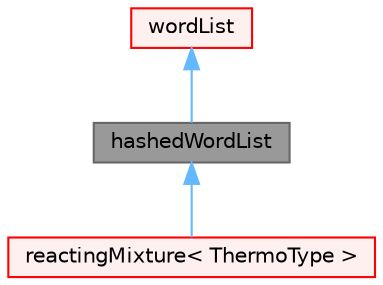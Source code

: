 digraph "hashedWordList"
{
 // LATEX_PDF_SIZE
  bgcolor="transparent";
  edge [fontname=Helvetica,fontsize=10,labelfontname=Helvetica,labelfontsize=10];
  node [fontname=Helvetica,fontsize=10,shape=box,height=0.2,width=0.4];
  Node1 [id="Node000001",label="hashedWordList",height=0.2,width=0.4,color="gray40", fillcolor="grey60", style="filled", fontcolor="black",tooltip="A wordList with hashed named lookup, which can be faster in some situations than using the normal lis..."];
  Node2 -> Node1 [id="edge1_Node000001_Node000002",dir="back",color="steelblue1",style="solid",tooltip=" "];
  Node2 [id="Node000002",label="wordList",height=0.2,width=0.4,color="red", fillcolor="#FFF0F0", style="filled",URL="$classFoam_1_1List.html",tooltip=" "];
  Node1 -> Node6 [id="edge2_Node000001_Node000006",dir="back",color="steelblue1",style="solid",tooltip=" "];
  Node6 [id="Node000006",label="reactingMixture\< ThermoType \>",height=0.2,width=0.4,color="red", fillcolor="#FFF0F0", style="filled",URL="$classFoam_1_1reactingMixture.html",tooltip="Foam::reactingMixture."];
}
